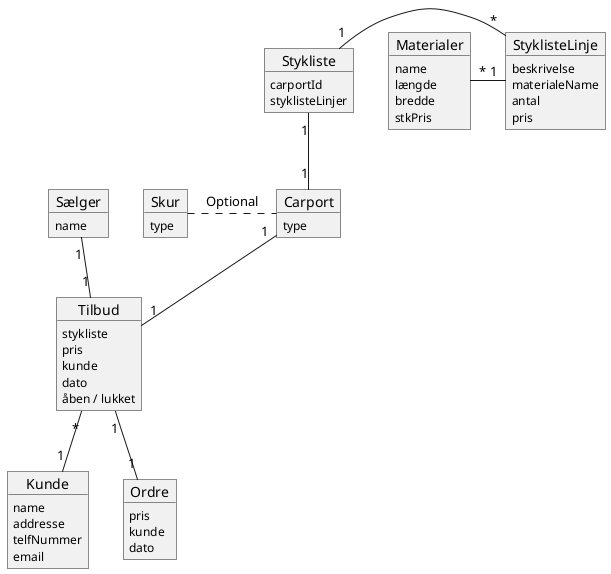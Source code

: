 @startuml

object Kunde
Kunde : <size:12>name
Kunde : <size:12>addresse
Kunde : <size:12>telfNummer
Kunde : <size:12>email

object Sælger
Sælger : <size:12>name


object Materialer
Materialer : <size:12>name
Materialer : <size:12>længde
Materialer : <size:12>bredde
Materialer : <size:12>stkPris

object Tilbud
Tilbud : <size:12>stykliste
Tilbud : <size:12>pris
Tilbud : <size:12>kunde
Tilbud : <size:12>dato
Tilbud : <size:12>åben / lukket

object Ordre
Ordre : <size:12>pris
Ordre : <size:12>kunde
Ordre : <size:12>dato

object Carport
Carport : <size:12>type

object Skur
Skur : <size:12>type

object Stykliste
Stykliste : <size:12>carportId
Stykliste : <size:12>styklisteLinjer

object StyklisteLinje
StyklisteLinje : <size:12>beskrivelse
StyklisteLinje : <size:12>materialeName
StyklisteLinje : <size:12>antal
StyklisteLinje : <size:12>pris

Stykliste "1" -- "1" Carport

Stykliste "1" - "*" StyklisteLinje
Materialer "*" - "1" StyklisteLinje

Tilbud "1" -- "1" Ordre
Tilbud "*" -- "1" Kunde

Carport "1" -- "1" Tilbud

Sælger "1" -- "1" Tilbud


Skur . Carport : Optional
@enduml
